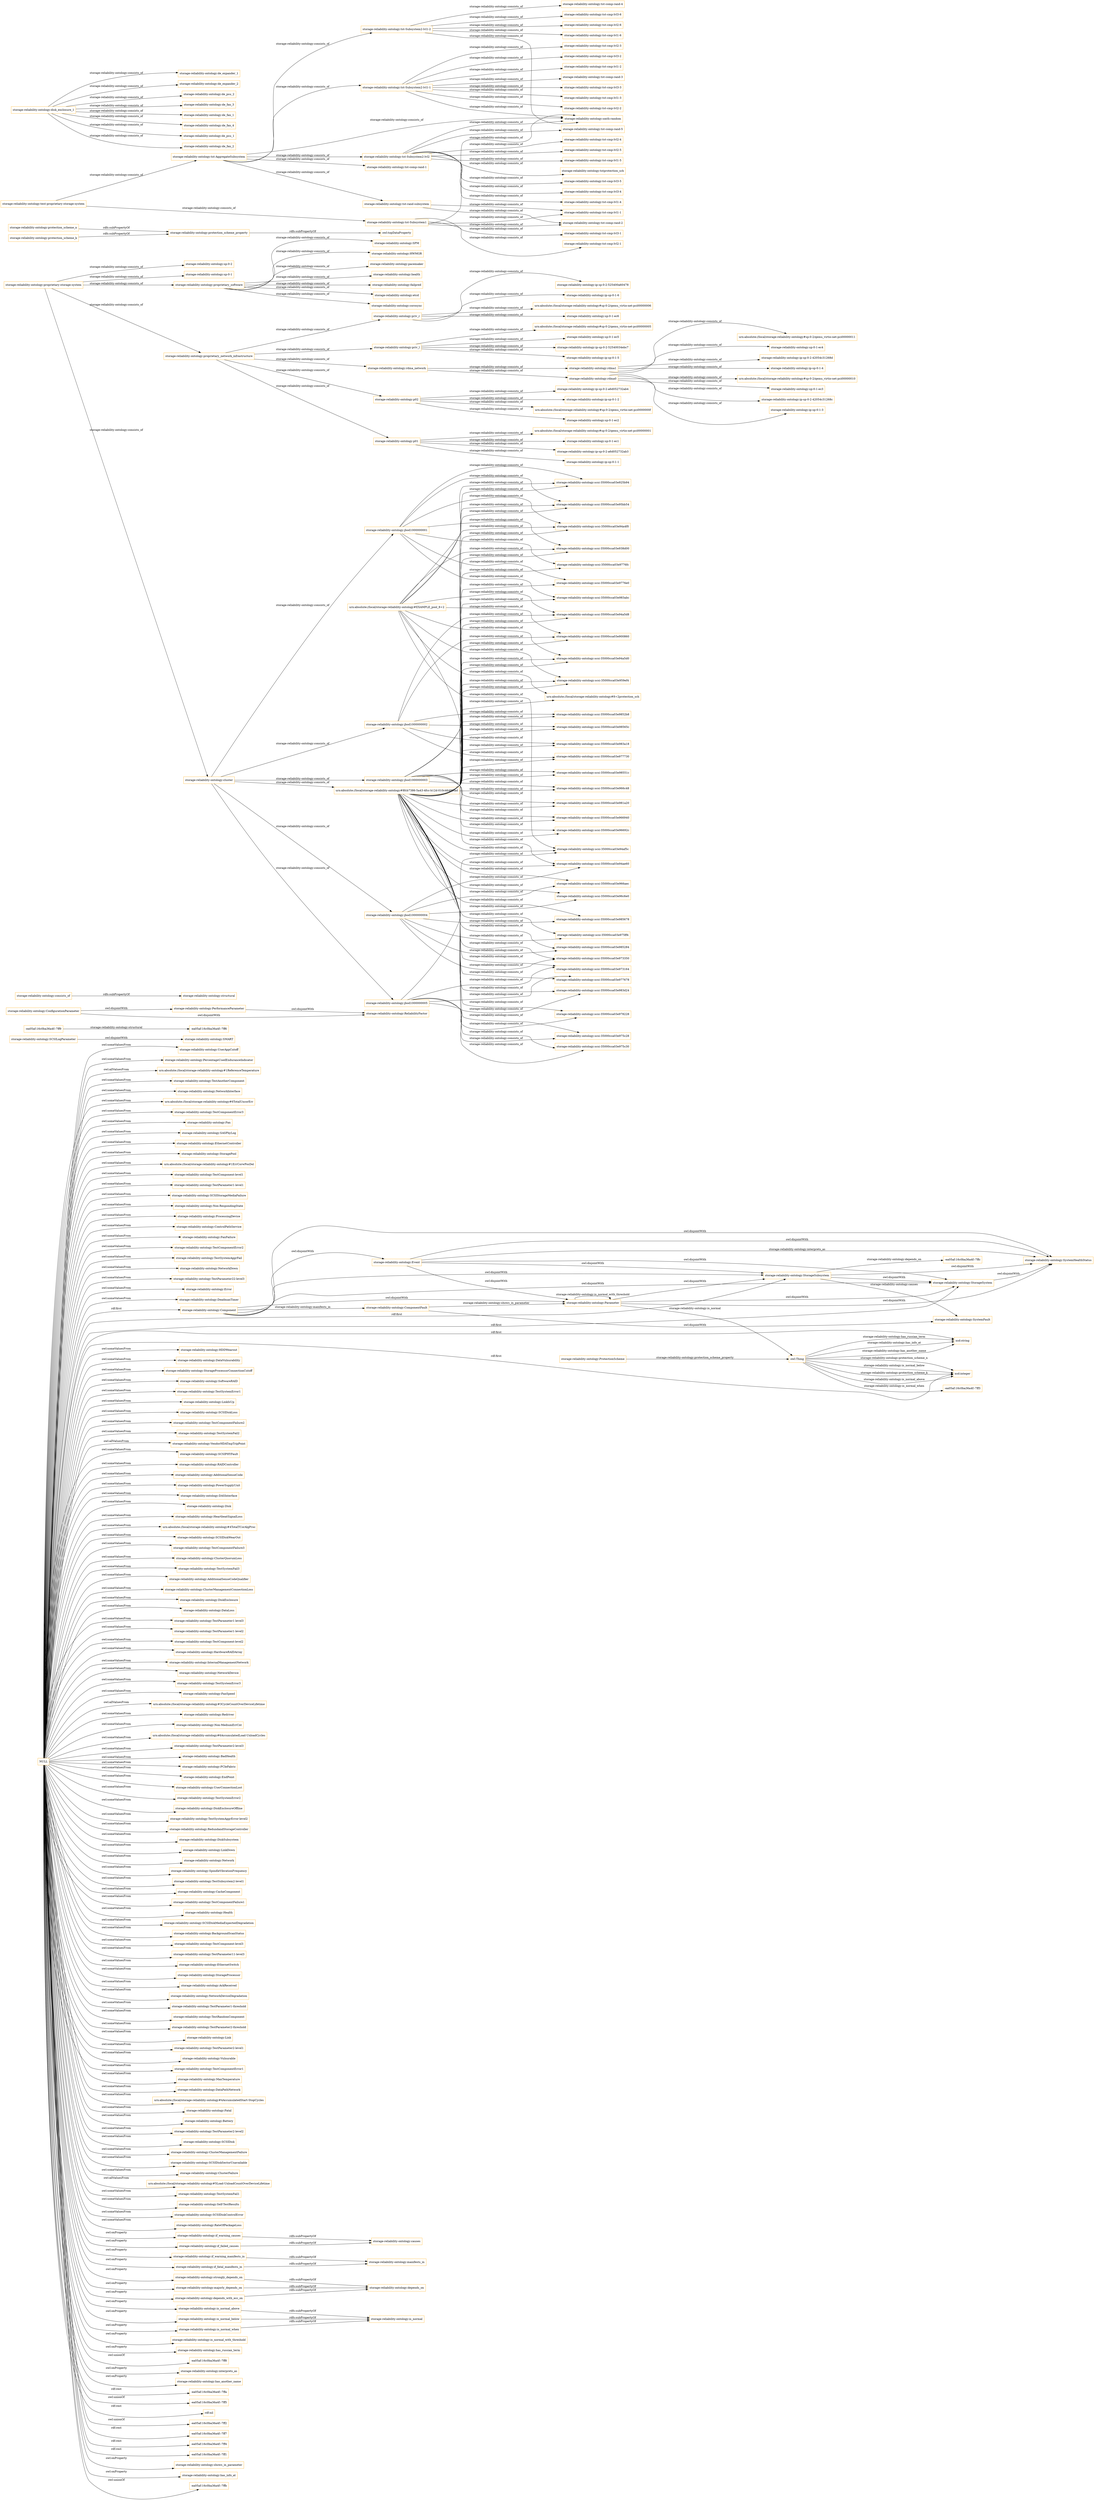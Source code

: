 digraph ar2dtool_diagram { 
rankdir=LR;
size="1501"
node [shape = rectangle, color="orange"]; "storage-reliability-ontology:UserAppCutoff" "storage-reliability-ontology:ComponentFault" "storage-reliability-ontology:PercentageUsedEnduranceIndicator" "urn:absolute://local/storage-reliability-ontology#1ReferenceTemperature" "storage-reliability-ontology:TestAnotherComponent" "storage-reliability-ontology:NetworkInterface" "storage-reliability-ontology:ProtectionScheme" "urn:absolute://local/storage-reliability-ontology#6TotalUncorErr" "storage-reliability-ontology:TestComponentError3" "storage-reliability-ontology:Fan" "storage-reliability-ontology:SASPhyLog" "storage-reliability-ontology:EthernetController" "storage-reliability-ontology:StoragePool" "urn:absolute://local/storage-reliability-ontology#1ErrCorwPosDel" "storage-reliability-ontology:TestComponent-level1" "storage-reliability-ontology:TestParameter1-level1" "storage-reliability-ontology:SCSIStorageMediaFailure" "storage-reliability-ontology:Non-RespondingState" "storage-reliability-ontology:ProcessingDevice" "storage-reliability-ontology:ControlPathService" "storage-reliability-ontology:FanFailure" "storage-reliability-ontology:TestComponentError2" "storage-reliability-ontology:TestSystemAggrFail" "storage-reliability-ontology:NetworkDown" "storage-reliability-ontology:SMART" "storage-reliability-ontology:TestParameter22-level3" "storage-reliability-ontology:Error" "storage-reliability-ontology:DeadmanTimer" "storage-reliability-ontology:StorageSystem" "storage-reliability-ontology:HDDWearout" "storage-reliability-ontology:DataVulnurability" "storage-reliability-ontology:StorageProcessorConnectionCutoff" "storage-reliability-ontology:SoftwareRAID" "storage-reliability-ontology:TestSystemError1" "storage-reliability-ontology:LinkIsUp" "storage-reliability-ontology:StorageSubsystem" "-ea05af:16c0ba36a4f:-7ffc" "storage-reliability-ontology:SCSIDiskLoss" "storage-reliability-ontology:TestComponentFailure2" "storage-reliability-ontology:TestSystemFail2" "storage-reliability-ontology:VendorHDATmpTripPoint" "storage-reliability-ontology:SCSIPHYFault" "storage-reliability-ontology:RAIDController" "storage-reliability-ontology:AdditionalSenseCode" "-ea05af:16c0ba36a4f:-7ff9" "storage-reliability-ontology:PowerSupplyUnit" "storage-reliability-ontology:DASInterface" "storage-reliability-ontology:Disk" "storage-reliability-ontology:HeartbeatSignalLoss" "urn:absolute://local/storage-reliability-ontology#4TotalTCorAlgProc" "storage-reliability-ontology:SCSIDiskWearOut" "storage-reliability-ontology:TestComponentFailure3" "storage-reliability-ontology:ClusterQuorumLoss" "storage-reliability-ontology:TestSystemFail3" "storage-reliability-ontology:AdditionalSenseCodeQualifier" "storage-reliability-ontology:ClusterManagementConnectionLoss" "storage-reliability-ontology:DiskEnclosure" "storage-reliability-ontology:DataLoss" "storage-reliability-ontology:TestParameter1-level3" "storage-reliability-ontology:TestParameter1-level2" "storage-reliability-ontology:TestComponent-level2" "storage-reliability-ontology:Component" "storage-reliability-ontology:HardwareRAIDArray" "storage-reliability-ontology:InternalManagementNetwork" "storage-reliability-ontology:NetworkDevice" "storage-reliability-ontology:TestSystemError3" "storage-reliability-ontology:FanSpeed" "urn:absolute://local/storage-reliability-ontology#3CycleCountOverDeviceLifetime" "storage-reliability-ontology:SCSILogParameter" "storage-reliability-ontology:Redriver" "storage-reliability-ontology:PerformanceParameter" "storage-reliability-ontology:Non-MediumErrCnt" "storage-reliability-ontology:Event" "urn:absolute://local/storage-reliability-ontology#6AccumulatedLoad-UnloadCycles" "storage-reliability-ontology:TestParameter2-level3" "storage-reliability-ontology:BadHealth" "storage-reliability-ontology:PCIeFabric" "storage-reliability-ontology:EndPoint" "storage-reliability-ontology:UserConnectionLost" "storage-reliability-ontology:TestSystemError2" "storage-reliability-ontology:DiskEnclosureOffline" "storage-reliability-ontology:TestSystemAggrError-level2" "storage-reliability-ontology:RedundandStorageController" "storage-reliability-ontology:DiskSubsystem" "storage-reliability-ontology:LinkDown" "storage-reliability-ontology:Network" "storage-reliability-ontology:SpindleVibrationFrequency" "storage-reliability-ontology:TestSubsystem2-level1" "storage-reliability-ontology:CacheComponent" "storage-reliability-ontology:SystemFault" "storage-reliability-ontology:TestComponentFailure1" "storage-reliability-ontology:Health" "storage-reliability-ontology:SCSIDiskMediaExpectedDegradation" "storage-reliability-ontology:Parameter" "storage-reliability-ontology:BackgroundScanStatus" "storage-reliability-ontology:TestComponent-level3" "storage-reliability-ontology:TestParameter11-level3" "storage-reliability-ontology:EthernetSwitch" "storage-reliability-ontology:StorageProcessor" "storage-reliability-ontology:ConfigurationParameter" "storage-reliability-ontology:AckReceived" "storage-reliability-ontology:NetworkDeviceDegradation" "storage-reliability-ontology:TestParameter1-threshold" "storage-reliability-ontology:SystemHealthStatus" "storage-reliability-ontology:TestRandomComponent" "storage-reliability-ontology:TestParameter2-threshold" "storage-reliability-ontology:Link" "storage-reliability-ontology:TestParameter2-level1" "storage-reliability-ontology:Vulnurable" "storage-reliability-ontology:TestComponentError1" "storage-reliability-ontology:MaxTemperature" "storage-reliability-ontology:DataPathNetwork" "urn:absolute://local/storage-reliability-ontology#4AccumulatedStart-StopCycles" "storage-reliability-ontology:Fatal" "storage-reliability-ontology:Battery" "storage-reliability-ontology:TestParameter2-level2" "storage-reliability-ontology:SCSIDisk" "storage-reliability-ontology:ClusterManagementFailure" "storage-reliability-ontology:ReliabilityFactor" "storage-reliability-ontology:SCSIDiskSectorUnavailable" "storage-reliability-ontology:ClusterFailure" "urn:absolute://local/storage-reliability-ontology#5Load-UnloadCountOverDeviceLifetime" "storage-reliability-ontology:TestSystemFail1" "storage-reliability-ontology:Self-TestResults" "storage-reliability-ontology:SCSIDiskControlError" "-ea05af:16c0ba36a4f:-7ff6" "storage-reliability-ontology:RateOfPackageLoss" ; /*classes style*/
	"storage-reliability-ontology:if_warning_causes" -> "storage-reliability-ontology:causes" [ label = "rdfs:subPropertyOf" ];
	"storage-reliability-ontology:consists_of" -> "storage-reliability-ontology:structural" [ label = "rdfs:subPropertyOf" ];
	"storage-reliability-ontology:jbod1000000003" -> "storage-reliability-ontology:scsi-35000cca03e98551c" [ label = "storage-reliability-ontology:consists_of" ];
	"storage-reliability-ontology:jbod1000000003" -> "storage-reliability-ontology:scsi-35000cca03e981a20" [ label = "storage-reliability-ontology:consists_of" ];
	"storage-reliability-ontology:jbod1000000003" -> "storage-reliability-ontology:scsi-35000cca03e966c48" [ label = "storage-reliability-ontology:consists_of" ];
	"storage-reliability-ontology:jbod1000000003" -> "storage-reliability-ontology:scsi-35000cca03e966940" [ label = "storage-reliability-ontology:consists_of" ];
	"storage-reliability-ontology:jbod1000000003" -> "storage-reliability-ontology:scsi-35000cca03e96692c" [ label = "storage-reliability-ontology:consists_of" ];
	"storage-reliability-ontology:jbod1000000003" -> "storage-reliability-ontology:scsi-35000cca03e959ef4" [ label = "storage-reliability-ontology:consists_of" ];
	"storage-reliability-ontology:jbod1000000003" -> "storage-reliability-ontology:scsi-35000cca03e94a5d0" [ label = "storage-reliability-ontology:consists_of" ];
	"storage-reliability-ontology:if_warning_manifests_in" -> "storage-reliability-ontology:manifests_in" [ label = "rdfs:subPropertyOf" ];
	"storage-reliability-ontology:rdma_network" -> "storage-reliability-ontology:rdma1" [ label = "storage-reliability-ontology:consists_of" ];
	"storage-reliability-ontology:rdma_network" -> "storage-reliability-ontology:rdma0" [ label = "storage-reliability-ontology:consists_of" ];
	"storage-reliability-ontology:Event" -> "storage-reliability-ontology:SystemHealthStatus" [ label = "owl:disjointWith" ];
	"storage-reliability-ontology:Event" -> "storage-reliability-ontology:StorageSystem" [ label = "owl:disjointWith" ];
	"storage-reliability-ontology:Event" -> "storage-reliability-ontology:StorageSubsystem" [ label = "owl:disjointWith" ];
	"storage-reliability-ontology:Event" -> "storage-reliability-ontology:Parameter" [ label = "owl:disjointWith" ];
	"storage-reliability-ontology:protection_scheme_n" -> "storage-reliability-ontology:protection_scheme_property" [ label = "rdfs:subPropertyOf" ];
	"storage-reliability-ontology:strongly_depends_on" -> "storage-reliability-ontology:depends_on" [ label = "rdfs:subPropertyOf" ];
	"storage-reliability-ontology:is_normal_above" -> "storage-reliability-ontology:is_normal" [ label = "rdfs:subPropertyOf" ];
	"storage-reliability-ontology:Component" -> "storage-reliability-ontology:SystemHealthStatus" [ label = "owl:disjointWith" ];
	"storage-reliability-ontology:Component" -> "storage-reliability-ontology:StorageSystem" [ label = "owl:disjointWith" ];
	"storage-reliability-ontology:Component" -> "storage-reliability-ontology:StorageSubsystem" [ label = "owl:disjointWith" ];
	"storage-reliability-ontology:Component" -> "storage-reliability-ontology:Parameter" [ label = "owl:disjointWith" ];
	"storage-reliability-ontology:Component" -> "storage-reliability-ontology:Event" [ label = "owl:disjointWith" ];
	"storage-reliability-ontology:tst-Subsystem2-lvl1-1" -> "storage-reliability-ontology:tst-cmp-lvl2-3" [ label = "storage-reliability-ontology:consists_of" ];
	"storage-reliability-ontology:tst-Subsystem2-lvl1-1" -> "storage-reliability-ontology:tst-cmp-lvl3-2" [ label = "storage-reliability-ontology:consists_of" ];
	"storage-reliability-ontology:tst-Subsystem2-lvl1-1" -> "storage-reliability-ontology:tst-cmp-lvl1-2" [ label = "storage-reliability-ontology:consists_of" ];
	"storage-reliability-ontology:tst-Subsystem2-lvl1-1" -> "storage-reliability-ontology:tst-comp-rand-3" [ label = "storage-reliability-ontology:consists_of" ];
	"storage-reliability-ontology:tst-Subsystem2-lvl1-1" -> "storage-reliability-ontology:tst-cmp-lvl3-3" [ label = "storage-reliability-ontology:consists_of" ];
	"storage-reliability-ontology:tst-Subsystem2-lvl1-1" -> "storage-reliability-ontology:tst-cmp-lvl1-3" [ label = "storage-reliability-ontology:consists_of" ];
	"storage-reliability-ontology:tst-Subsystem2-lvl1-1" -> "storage-reliability-ontology:smth-random" [ label = "storage-reliability-ontology:consists_of" ];
	"storage-reliability-ontology:tst-Subsystem2-lvl1-1" -> "storage-reliability-ontology:tst-cmp-lvl2-2" [ label = "storage-reliability-ontology:consists_of" ];
	"storage-reliability-ontology:jbod1000000002" -> "storage-reliability-ontology:scsi-35000cca03e98565c" [ label = "storage-reliability-ontology:consists_of" ];
	"storage-reliability-ontology:jbod1000000002" -> "storage-reliability-ontology:scsi-35000cca03e9852b8" [ label = "storage-reliability-ontology:consists_of" ];
	"storage-reliability-ontology:jbod1000000002" -> "storage-reliability-ontology:scsi-35000cca03e983a18" [ label = "storage-reliability-ontology:consists_of" ];
	"storage-reliability-ontology:jbod1000000002" -> "storage-reliability-ontology:scsi-35000cca03e977730" [ label = "storage-reliability-ontology:consists_of" ];
	"storage-reliability-ontology:jbod1000000002" -> "storage-reliability-ontology:scsi-35000cca03e94a5d8" [ label = "storage-reliability-ontology:consists_of" ];
	"storage-reliability-ontology:jbod1000000002" -> "storage-reliability-ontology:scsi-35000cca03e900860" [ label = "storage-reliability-ontology:consists_of" ];
	"storage-reliability-ontology:StorageSystem" -> "storage-reliability-ontology:SystemHealthStatus" [ label = "owl:disjointWith" ];
	"storage-reliability-ontology:if_fatal_manifests_in" -> "storage-reliability-ontology:manifests_in" [ label = "rdfs:subPropertyOf" ];
	"storage-reliability-ontology:majorly_depends_on" -> "storage-reliability-ontology:depends_on" [ label = "rdfs:subPropertyOf" ];
	"storage-reliability-ontology:Parameter" -> "storage-reliability-ontology:SystemHealthStatus" [ label = "owl:disjointWith" ];
	"storage-reliability-ontology:Parameter" -> "storage-reliability-ontology:StorageSystem" [ label = "owl:disjointWith" ];
	"storage-reliability-ontology:Parameter" -> "storage-reliability-ontology:StorageSubsystem" [ label = "owl:disjointWith" ];
	"storage-reliability-ontology:StorageSubsystem" -> "storage-reliability-ontology:SystemHealthStatus" [ label = "owl:disjointWith" ];
	"storage-reliability-ontology:StorageSubsystem" -> "storage-reliability-ontology:StorageSystem" [ label = "owl:disjointWith" ];
	"storage-reliability-ontology:p02" -> "urn:absolute://local/storage-reliability-ontology#sp-0-2/qemu_virtio-net-pci0000000f" [ label = "storage-reliability-ontology:consists_of" ];
	"storage-reliability-ontology:p02" -> "storage-reliability-ontology:sp-0-1-ec2" [ label = "storage-reliability-ontology:consists_of" ];
	"storage-reliability-ontology:p02" -> "storage-reliability-ontology:ip-sp-0-2-a6d052732ab4" [ label = "storage-reliability-ontology:consists_of" ];
	"storage-reliability-ontology:p02" -> "storage-reliability-ontology:ip-sp-0-1-2" [ label = "storage-reliability-ontology:consists_of" ];
	"storage-reliability-ontology:jbod1000000001" -> "storage-reliability-ontology:scsi-35000cca03e983abc" [ label = "storage-reliability-ontology:consists_of" ];
	"storage-reliability-ontology:jbod1000000001" -> "storage-reliability-ontology:scsi-35000cca03e9776fc" [ label = "storage-reliability-ontology:consists_of" ];
	"storage-reliability-ontology:jbod1000000001" -> "storage-reliability-ontology:scsi-35000cca03e9776e0" [ label = "storage-reliability-ontology:consists_of" ];
	"storage-reliability-ontology:jbod1000000001" -> "storage-reliability-ontology:scsi-35000cca03e95bb54" [ label = "storage-reliability-ontology:consists_of" ];
	"storage-reliability-ontology:jbod1000000001" -> "storage-reliability-ontology:scsi-35000cca03e94a4f0" [ label = "storage-reliability-ontology:consists_of" ];
	"storage-reliability-ontology:jbod1000000001" -> "storage-reliability-ontology:scsi-35000cca03e938d00" [ label = "storage-reliability-ontology:consists_of" ];
	"storage-reliability-ontology:jbod1000000001" -> "storage-reliability-ontology:scsi-35000cca03e925b94" [ label = "storage-reliability-ontology:consists_of" ];
	"storage-reliability-ontology:depends_with_ecc_on" -> "storage-reliability-ontology:depends_on" [ label = "rdfs:subPropertyOf" ];
	"storage-reliability-ontology:tst-rand-subsystem" -> "storage-reliability-ontology:tst-comp-rand-2" [ label = "storage-reliability-ontology:consists_of" ];
	"storage-reliability-ontology:tst-rand-subsystem" -> "storage-reliability-ontology:tst-cmp-lvl1-1" [ label = "storage-reliability-ontology:consists_of" ];
	"storage-reliability-ontology:rdma1" -> "urn:absolute://local/storage-reliability-ontology#sp-0-2/qemu_virtio-net-pci00000011" [ label = "storage-reliability-ontology:consists_of" ];
	"storage-reliability-ontology:rdma1" -> "storage-reliability-ontology:sp-0-1-ec4" [ label = "storage-reliability-ontology:consists_of" ];
	"storage-reliability-ontology:rdma1" -> "storage-reliability-ontology:ip-sp-0-2-42054c31268d" [ label = "storage-reliability-ontology:consists_of" ];
	"storage-reliability-ontology:rdma1" -> "storage-reliability-ontology:ip-sp-0-1-4" [ label = "storage-reliability-ontology:consists_of" ];
	"storage-reliability-ontology:tst-AggregateSubsystem" -> "storage-reliability-ontology:tst-rand-subsystem" [ label = "storage-reliability-ontology:consists_of" ];
	"storage-reliability-ontology:tst-AggregateSubsystem" -> "storage-reliability-ontology:tst-comp-rand-1" [ label = "storage-reliability-ontology:consists_of" ];
	"storage-reliability-ontology:tst-AggregateSubsystem" -> "storage-reliability-ontology:tst-Subsystem2-lvl2" [ label = "storage-reliability-ontology:consists_of" ];
	"storage-reliability-ontology:tst-AggregateSubsystem" -> "storage-reliability-ontology:tst-Subsystem2-lvl1-2" [ label = "storage-reliability-ontology:consists_of" ];
	"storage-reliability-ontology:tst-AggregateSubsystem" -> "storage-reliability-ontology:tst-Subsystem2-lvl1-1" [ label = "storage-reliability-ontology:consists_of" ];
	"storage-reliability-ontology:tst-AggregateSubsystem" -> "storage-reliability-ontology:smth-random" [ label = "storage-reliability-ontology:consists_of" ];
	"storage-reliability-ontology:tst-Subsystem1" -> "storage-reliability-ontology:tst-comp-rand-2" [ label = "storage-reliability-ontology:consists_of" ];
	"storage-reliability-ontology:tst-Subsystem1" -> "storage-reliability-ontology:tst-cmp-lvl3-1" [ label = "storage-reliability-ontology:consists_of" ];
	"storage-reliability-ontology:tst-Subsystem1" -> "storage-reliability-ontology:tst-cmp-lvl2-1" [ label = "storage-reliability-ontology:consists_of" ];
	"storage-reliability-ontology:tst-Subsystem1" -> "storage-reliability-ontology:tst-cmp-lvl1-1" [ label = "storage-reliability-ontology:consists_of" ];
	"storage-reliability-ontology:tst-Subsystem1" -> "storage-reliability-ontology:smth-random" [ label = "storage-reliability-ontology:consists_of" ];
	"storage-reliability-ontology:p01" -> "urn:absolute://local/storage-reliability-ontology#sp-0-2/qemu_virtio-net-pci00000001" [ label = "storage-reliability-ontology:consists_of" ];
	"storage-reliability-ontology:p01" -> "storage-reliability-ontology:sp-0-1-ec1" [ label = "storage-reliability-ontology:consists_of" ];
	"storage-reliability-ontology:p01" -> "storage-reliability-ontology:ip-sp-0-2-a6d052732ab3" [ label = "storage-reliability-ontology:consists_of" ];
	"storage-reliability-ontology:p01" -> "storage-reliability-ontology:ip-sp-0-1-1" [ label = "storage-reliability-ontology:consists_of" ];
	"storage-reliability-ontology:SCSILogParameter" -> "storage-reliability-ontology:SMART" [ label = "owl:disjointWith" ];
	"storage-reliability-ontology:PerformanceParameter" -> "storage-reliability-ontology:ReliabilityFactor" [ label = "owl:disjointWith" ];
	"NULL" -> "storage-reliability-ontology:Network" [ label = "owl:someValuesFrom" ];
	"NULL" -> "storage-reliability-ontology:BadHealth" [ label = "owl:someValuesFrom" ];
	"NULL" -> "storage-reliability-ontology:is_normal_with_threshold" [ label = "owl:onProperty" ];
	"NULL" -> "storage-reliability-ontology:TestComponentError2" [ label = "owl:someValuesFrom" ];
	"NULL" -> "storage-reliability-ontology:Component" [ label = "rdf:first" ];
	"NULL" -> "storage-reliability-ontology:StorageSystem" [ label = "rdf:first" ];
	"NULL" -> "storage-reliability-ontology:TestParameter1-level2" [ label = "owl:someValuesFrom" ];
	"NULL" -> "storage-reliability-ontology:SCSIDisk" [ label = "owl:someValuesFrom" ];
	"NULL" -> "storage-reliability-ontology:UserConnectionLost" [ label = "owl:someValuesFrom" ];
	"NULL" -> "storage-reliability-ontology:Battery" [ label = "owl:someValuesFrom" ];
	"NULL" -> "urn:absolute://local/storage-reliability-ontology#6AccumulatedLoad-UnloadCycles" [ label = "owl:someValuesFrom" ];
	"NULL" -> "storage-reliability-ontology:strongly_depends_on" [ label = "owl:onProperty" ];
	"NULL" -> "urn:absolute://local/storage-reliability-ontology#6TotalUncorErr" [ label = "owl:someValuesFrom" ];
	"NULL" -> "storage-reliability-ontology:NetworkInterface" [ label = "owl:someValuesFrom" ];
	"NULL" -> "storage-reliability-ontology:RAIDController" [ label = "owl:someValuesFrom" ];
	"NULL" -> "storage-reliability-ontology:SpindleVibrationFrequency" [ label = "owl:someValuesFrom" ];
	"NULL" -> "storage-reliability-ontology:TestSystemFail1" [ label = "owl:someValuesFrom" ];
	"NULL" -> "storage-reliability-ontology:DataPathNetwork" [ label = "owl:someValuesFrom" ];
	"NULL" -> "storage-reliability-ontology:is_normal_above" [ label = "owl:onProperty" ];
	"NULL" -> "storage-reliability-ontology:if_warning_manifests_in" [ label = "owl:onProperty" ];
	"NULL" -> "storage-reliability-ontology:Non-RespondingState" [ label = "owl:someValuesFrom" ];
	"NULL" -> "storage-reliability-ontology:StoragePool" [ label = "owl:someValuesFrom" ];
	"NULL" -> "storage-reliability-ontology:has_russian_term" [ label = "owl:onProperty" ];
	"NULL" -> "storage-reliability-ontology:TestComponentFailure3" [ label = "owl:someValuesFrom" ];
	"NULL" -> "urn:absolute://local/storage-reliability-ontology#3CycleCountOverDeviceLifetime" [ label = "owl:allValuesFrom" ];
	"NULL" -> "storage-reliability-ontology:DataLoss" [ label = "owl:someValuesFrom" ];
	"NULL" -> "-ea05af:16c0ba36a4f:-7ff8" [ label = "owl:unionOf" ];
	"NULL" -> "storage-reliability-ontology:TestSystemAggrError-level2" [ label = "owl:someValuesFrom" ];
	"NULL" -> "storage-reliability-ontology:TestComponent-level3" [ label = "owl:someValuesFrom" ];
	"NULL" -> "storage-reliability-ontology:SCSIDiskMediaExpectedDegradation" [ label = "owl:someValuesFrom" ];
	"NULL" -> "storage-reliability-ontology:PowerSupplyUnit" [ label = "owl:someValuesFrom" ];
	"NULL" -> "storage-reliability-ontology:TestParameter2-level3" [ label = "owl:someValuesFrom" ];
	"NULL" -> "storage-reliability-ontology:Fatal" [ label = "owl:someValuesFrom" ];
	"NULL" -> "urn:absolute://local/storage-reliability-ontology#4AccumulatedStart-StopCycles" [ label = "owl:someValuesFrom" ];
	"NULL" -> "storage-reliability-ontology:if_warning_causes" [ label = "owl:onProperty" ];
	"NULL" -> "storage-reliability-ontology:ClusterManagementConnectionLoss" [ label = "owl:someValuesFrom" ];
	"NULL" -> "storage-reliability-ontology:TestSystemError2" [ label = "owl:someValuesFrom" ];
	"NULL" -> "storage-reliability-ontology:TestSystemAggrFail" [ label = "owl:someValuesFrom" ];
	"NULL" -> "storage-reliability-ontology:SCSIDiskLoss" [ label = "owl:someValuesFrom" ];
	"NULL" -> "storage-reliability-ontology:SCSIDiskWearOut" [ label = "owl:someValuesFrom" ];
	"NULL" -> "storage-reliability-ontology:HeartbeatSignalLoss" [ label = "owl:someValuesFrom" ];
	"NULL" -> "storage-reliability-ontology:ControlPathService" [ label = "owl:someValuesFrom" ];
	"NULL" -> "storage-reliability-ontology:AckReceived" [ label = "owl:someValuesFrom" ];
	"NULL" -> "storage-reliability-ontology:LinkDown" [ label = "owl:someValuesFrom" ];
	"NULL" -> "storage-reliability-ontology:CacheComponent" [ label = "owl:someValuesFrom" ];
	"NULL" -> "storage-reliability-ontology:TestParameter1-level3" [ label = "owl:someValuesFrom" ];
	"NULL" -> "storage-reliability-ontology:TestParameter2-level2" [ label = "owl:someValuesFrom" ];
	"NULL" -> "xsd:string" [ label = "rdf:first" ];
	"NULL" -> "storage-reliability-ontology:TestSystemFail3" [ label = "owl:someValuesFrom" ];
	"NULL" -> "storage-reliability-ontology:is_normal_below" [ label = "owl:onProperty" ];
	"NULL" -> "storage-reliability-ontology:interprets_as" [ label = "owl:onProperty" ];
	"NULL" -> "storage-reliability-ontology:TestComponentError3" [ label = "owl:someValuesFrom" ];
	"NULL" -> "storage-reliability-ontology:HardwareRAIDArray" [ label = "owl:someValuesFrom" ];
	"NULL" -> "storage-reliability-ontology:NetworkDown" [ label = "owl:someValuesFrom" ];
	"NULL" -> "storage-reliability-ontology:NetworkDevice" [ label = "owl:someValuesFrom" ];
	"NULL" -> "storage-reliability-ontology:TestParameter1-level1" [ label = "owl:someValuesFrom" ];
	"NULL" -> "storage-reliability-ontology:has_another_name" [ label = "owl:onProperty" ];
	"NULL" -> "storage-reliability-ontology:ClusterQuorumLoss" [ label = "owl:someValuesFrom" ];
	"NULL" -> "storage-reliability-ontology:Fan" [ label = "owl:someValuesFrom" ];
	"NULL" -> "storage-reliability-ontology:DiskEnclosureOffline" [ label = "owl:someValuesFrom" ];
	"NULL" -> "storage-reliability-ontology:Vulnurable" [ label = "owl:someValuesFrom" ];
	"NULL" -> "storage-reliability-ontology:TestRandomComponent" [ label = "owl:someValuesFrom" ];
	"NULL" -> "storage-reliability-ontology:InternalManagementNetwork" [ label = "owl:someValuesFrom" ];
	"NULL" -> "-ea05af:16c0ba36a4f:-7ffa" [ label = "rdf:rest" ];
	"NULL" -> "storage-reliability-ontology:UserAppCutoff" [ label = "owl:someValuesFrom" ];
	"NULL" -> "storage-reliability-ontology:AdditionalSenseCode" [ label = "owl:someValuesFrom" ];
	"NULL" -> "-ea05af:16c0ba36a4f:-7ff5" [ label = "owl:unionOf" ];
	"NULL" -> "urn:absolute://local/storage-reliability-ontology#1ReferenceTemperature" [ label = "owl:allValuesFrom" ];
	"NULL" -> "storage-reliability-ontology:PCIeFabric" [ label = "owl:someValuesFrom" ];
	"NULL" -> "storage-reliability-ontology:TestComponentFailure2" [ label = "owl:someValuesFrom" ];
	"NULL" -> "storage-reliability-ontology:DiskEnclosure" [ label = "owl:someValuesFrom" ];
	"NULL" -> "storage-reliability-ontology:DeadmanTimer" [ label = "owl:someValuesFrom" ];
	"NULL" -> "storage-reliability-ontology:TestParameter22-level3" [ label = "owl:someValuesFrom" ];
	"NULL" -> "storage-reliability-ontology:TestComponent-level2" [ label = "owl:someValuesFrom" ];
	"NULL" -> "storage-reliability-ontology:Error" [ label = "owl:someValuesFrom" ];
	"NULL" -> "storage-reliability-ontology:Disk" [ label = "owl:someValuesFrom" ];
	"NULL" -> "storage-reliability-ontology:TestAnotherComponent" [ label = "owl:someValuesFrom" ];
	"NULL" -> "storage-reliability-ontology:TestComponentError1" [ label = "owl:someValuesFrom" ];
	"NULL" -> "storage-reliability-ontology:StorageProcessor" [ label = "owl:someValuesFrom" ];
	"NULL" -> "storage-reliability-ontology:BackgroundScanStatus" [ label = "owl:someValuesFrom" ];
	"NULL" -> "rdf:nil" [ label = "rdf:rest" ];
	"NULL" -> "-ea05af:16c0ba36a4f:-7ff2" [ label = "owl:unionOf" ];
	"NULL" -> "storage-reliability-ontology:TestSystemError3" [ label = "owl:someValuesFrom" ];
	"NULL" -> "storage-reliability-ontology:Health" [ label = "owl:someValuesFrom" ];
	"NULL" -> "storage-reliability-ontology:StorageSubsystem" [ label = "rdf:first" ];
	"NULL" -> "storage-reliability-ontology:depends_with_ecc_on" [ label = "owl:onProperty" ];
	"NULL" -> "storage-reliability-ontology:TestComponentFailure1" [ label = "owl:someValuesFrom" ];
	"NULL" -> "storage-reliability-ontology:HDDWearout" [ label = "owl:someValuesFrom" ];
	"NULL" -> "storage-reliability-ontology:if_fatal_manifests_in" [ label = "owl:onProperty" ];
	"NULL" -> "storage-reliability-ontology:TestSubsystem2-level1" [ label = "owl:someValuesFrom" ];
	"NULL" -> "storage-reliability-ontology:MaxTemperature" [ label = "owl:someValuesFrom" ];
	"NULL" -> "storage-reliability-ontology:PercentageUsedEnduranceIndicator" [ label = "owl:someValuesFrom" ];
	"NULL" -> "storage-reliability-ontology:TestParameter2-level1" [ label = "owl:someValuesFrom" ];
	"NULL" -> "storage-reliability-ontology:RateOfPackageLoss" [ label = "owl:someValuesFrom" ];
	"NULL" -> "storage-reliability-ontology:TestParameter1-threshold" [ label = "owl:someValuesFrom" ];
	"NULL" -> "storage-reliability-ontology:TestParameter11-level3" [ label = "owl:someValuesFrom" ];
	"NULL" -> "storage-reliability-ontology:TestParameter2-threshold" [ label = "owl:someValuesFrom" ];
	"NULL" -> "storage-reliability-ontology:Non-MediumErrCnt" [ label = "owl:someValuesFrom" ];
	"NULL" -> "storage-reliability-ontology:ClusterManagementFailure" [ label = "owl:someValuesFrom" ];
	"NULL" -> "storage-reliability-ontology:EthernetController" [ label = "owl:someValuesFrom" ];
	"NULL" -> "urn:absolute://local/storage-reliability-ontology#1ErrCorwPosDel" [ label = "owl:someValuesFrom" ];
	"NULL" -> "storage-reliability-ontology:SCSIDiskSectorUnavailable" [ label = "owl:someValuesFrom" ];
	"NULL" -> "storage-reliability-ontology:TestComponent-level1" [ label = "owl:someValuesFrom" ];
	"NULL" -> "storage-reliability-ontology:majorly_depends_on" [ label = "owl:onProperty" ];
	"NULL" -> "storage-reliability-ontology:SCSIDiskControlError" [ label = "owl:someValuesFrom" ];
	"NULL" -> "storage-reliability-ontology:FanFailure" [ label = "owl:someValuesFrom" ];
	"NULL" -> "storage-reliability-ontology:RedundandStorageController" [ label = "owl:someValuesFrom" ];
	"NULL" -> "-ea05af:16c0ba36a4f:-7ff7" [ label = "rdf:rest" ];
	"NULL" -> "storage-reliability-ontology:if_failed_causes" [ label = "owl:onProperty" ];
	"NULL" -> "storage-reliability-ontology:TestSystemError1" [ label = "owl:someValuesFrom" ];
	"NULL" -> "storage-reliability-ontology:VendorHDATmpTripPoint" [ label = "owl:allValuesFrom" ];
	"NULL" -> "storage-reliability-ontology:DiskSubsystem" [ label = "owl:someValuesFrom" ];
	"NULL" -> "storage-reliability-ontology:Self-TestResults" [ label = "owl:someValuesFrom" ];
	"NULL" -> "-ea05af:16c0ba36a4f:-7ff4" [ label = "rdf:rest" ];
	"NULL" -> "storage-reliability-ontology:DASInterface" [ label = "owl:someValuesFrom" ];
	"NULL" -> "storage-reliability-ontology:SCSIStorageMediaFailure" [ label = "owl:someValuesFrom" ];
	"NULL" -> "xsd:integer" [ label = "rdf:first" ];
	"NULL" -> "storage-reliability-ontology:Link" [ label = "owl:someValuesFrom" ];
	"NULL" -> "storage-reliability-ontology:SoftwareRAID" [ label = "owl:someValuesFrom" ];
	"NULL" -> "storage-reliability-ontology:SASPhyLog" [ label = "owl:someValuesFrom" ];
	"NULL" -> "storage-reliability-ontology:is_normal_when" [ label = "owl:onProperty" ];
	"NULL" -> "storage-reliability-ontology:TestSystemFail2" [ label = "owl:someValuesFrom" ];
	"NULL" -> "storage-reliability-ontology:EndPoint" [ label = "owl:someValuesFrom" ];
	"NULL" -> "-ea05af:16c0ba36a4f:-7ff1" [ label = "rdf:rest" ];
	"NULL" -> "storage-reliability-ontology:StorageProcessorConnectionCutoff" [ label = "owl:someValuesFrom" ];
	"NULL" -> "storage-reliability-ontology:SCSIPHYFault" [ label = "owl:someValuesFrom" ];
	"NULL" -> "storage-reliability-ontology:Redriver" [ label = "owl:someValuesFrom" ];
	"NULL" -> "storage-reliability-ontology:NetworkDeviceDegradation" [ label = "owl:someValuesFrom" ];
	"NULL" -> "storage-reliability-ontology:FanSpeed" [ label = "owl:someValuesFrom" ];
	"NULL" -> "storage-reliability-ontology:ProcessingDevice" [ label = "owl:someValuesFrom" ];
	"NULL" -> "storage-reliability-ontology:DataVulnurability" [ label = "owl:someValuesFrom" ];
	"NULL" -> "urn:absolute://local/storage-reliability-ontology#5Load-UnloadCountOverDeviceLifetime" [ label = "owl:allValuesFrom" ];
	"NULL" -> "storage-reliability-ontology:LinkIsUp" [ label = "owl:someValuesFrom" ];
	"NULL" -> "storage-reliability-ontology:shows_in_parameter" [ label = "owl:onProperty" ];
	"NULL" -> "urn:absolute://local/storage-reliability-ontology#4TotalTCorAlgProc" [ label = "owl:someValuesFrom" ];
	"NULL" -> "storage-reliability-ontology:has_info_at" [ label = "owl:onProperty" ];
	"NULL" -> "storage-reliability-ontology:ClusterFailure" [ label = "owl:someValuesFrom" ];
	"NULL" -> "-ea05af:16c0ba36a4f:-7ffb" [ label = "owl:unionOf" ];
	"NULL" -> "storage-reliability-ontology:EthernetSwitch" [ label = "owl:someValuesFrom" ];
	"NULL" -> "storage-reliability-ontology:AdditionalSenseCodeQualifier" [ label = "owl:someValuesFrom" ];
	"storage-reliability-ontology:ComponentFault" -> "storage-reliability-ontology:SystemFault" [ label = "owl:disjointWith" ];
	"storage-reliability-ontology:protection_scheme_k" -> "storage-reliability-ontology:protection_scheme_property" [ label = "rdfs:subPropertyOf" ];
	"storage-reliability-ontology:proprietary-storage-system" -> "storage-reliability-ontology:sp-0-2" [ label = "storage-reliability-ontology:consists_of" ];
	"storage-reliability-ontology:proprietary-storage-system" -> "storage-reliability-ontology:sp-0-1" [ label = "storage-reliability-ontology:consists_of" ];
	"storage-reliability-ontology:proprietary-storage-system" -> "storage-reliability-ontology:proprietary_software" [ label = "storage-reliability-ontology:consists_of" ];
	"storage-reliability-ontology:proprietary-storage-system" -> "storage-reliability-ontology:proprietary_network_infrastructure" [ label = "storage-reliability-ontology:consists_of" ];
	"storage-reliability-ontology:proprietary-storage-system" -> "storage-reliability-ontology:cluster" [ label = "storage-reliability-ontology:consists_of" ];
	"storage-reliability-ontology:jbod1000000005" -> "storage-reliability-ontology:scsi-35000cca03e983d24" [ label = "storage-reliability-ontology:consists_of" ];
	"storage-reliability-ontology:jbod1000000005" -> "storage-reliability-ontology:scsi-35000cca03e978228" [ label = "storage-reliability-ontology:consists_of" ];
	"storage-reliability-ontology:jbod1000000005" -> "storage-reliability-ontology:scsi-35000cca03e977678" [ label = "storage-reliability-ontology:consists_of" ];
	"storage-reliability-ontology:jbod1000000005" -> "storage-reliability-ontology:scsi-35000cca03e975c30" [ label = "storage-reliability-ontology:consists_of" ];
	"storage-reliability-ontology:jbod1000000005" -> "storage-reliability-ontology:scsi-35000cca03e975c28" [ label = "storage-reliability-ontology:consists_of" ];
	"storage-reliability-ontology:jbod1000000005" -> "storage-reliability-ontology:scsi-35000cca03e973164" [ label = "storage-reliability-ontology:consists_of" ];
	"storage-reliability-ontology:jbod1000000005" -> "storage-reliability-ontology:scsi-35000cca03e94af5c" [ label = "storage-reliability-ontology:consists_of" ];
	"storage-reliability-ontology:rdma0" -> "urn:absolute://local/storage-reliability-ontology#sp-0-2/qemu_virtio-net-pci00000010" [ label = "storage-reliability-ontology:consists_of" ];
	"storage-reliability-ontology:rdma0" -> "storage-reliability-ontology:sp-0-1-ec3" [ label = "storage-reliability-ontology:consists_of" ];
	"storage-reliability-ontology:rdma0" -> "storage-reliability-ontology:ip-sp-0-2-42054c31268c" [ label = "storage-reliability-ontology:consists_of" ];
	"storage-reliability-ontology:rdma0" -> "storage-reliability-ontology:ip-sp-0-1-3" [ label = "storage-reliability-ontology:consists_of" ];
	"storage-reliability-ontology:proprietary_software" -> "storage-reliability-ontology:pacemaker" [ label = "storage-reliability-ontology:consists_of" ];
	"storage-reliability-ontology:proprietary_software" -> "storage-reliability-ontology:health" [ label = "storage-reliability-ontology:consists_of" ];
	"storage-reliability-ontology:proprietary_software" -> "storage-reliability-ontology:failpred" [ label = "storage-reliability-ontology:consists_of" ];
	"storage-reliability-ontology:proprietary_software" -> "storage-reliability-ontology:etcd" [ label = "storage-reliability-ontology:consists_of" ];
	"storage-reliability-ontology:proprietary_software" -> "storage-reliability-ontology:corosync" [ label = "storage-reliability-ontology:consists_of" ];
	"storage-reliability-ontology:proprietary_software" -> "storage-reliability-ontology:SPM" [ label = "storage-reliability-ontology:consists_of" ];
	"storage-reliability-ontology:proprietary_software" -> "storage-reliability-ontology:HWMGR" [ label = "storage-reliability-ontology:consists_of" ];
	"storage-reliability-ontology:priv_r" -> "urn:absolute://local/storage-reliability-ontology#sp-0-2/qemu_virtio-net-pci00000006" [ label = "storage-reliability-ontology:consists_of" ];
	"storage-reliability-ontology:priv_r" -> "storage-reliability-ontology:sp-0-1-ec6" [ label = "storage-reliability-ontology:consists_of" ];
	"storage-reliability-ontology:priv_r" -> "storage-reliability-ontology:ip-sp-0-2-525400a60478" [ label = "storage-reliability-ontology:consists_of" ];
	"storage-reliability-ontology:priv_r" -> "storage-reliability-ontology:ip-sp-0-1-6" [ label = "storage-reliability-ontology:consists_of" ];
	"storage-reliability-ontology:priv_l" -> "urn:absolute://local/storage-reliability-ontology#sp-0-2/qemu_virtio-net-pci00000005" [ label = "storage-reliability-ontology:consists_of" ];
	"storage-reliability-ontology:priv_l" -> "storage-reliability-ontology:sp-0-1-ec5" [ label = "storage-reliability-ontology:consists_of" ];
	"storage-reliability-ontology:priv_l" -> "storage-reliability-ontology:ip-sp-0-2-52540034ebc7" [ label = "storage-reliability-ontology:consists_of" ];
	"storage-reliability-ontology:priv_l" -> "storage-reliability-ontology:ip-sp-0-1-5" [ label = "storage-reliability-ontology:consists_of" ];
	"storage-reliability-ontology:tst-Subsystem2-lvl2" -> "storage-reliability-ontology:tst-cmp-lvl1-4" [ label = "storage-reliability-ontology:consists_of" ];
	"storage-reliability-ontology:tst-Subsystem2-lvl2" -> "storage-reliability-ontology:tst-comp-rand-5" [ label = "storage-reliability-ontology:consists_of" ];
	"storage-reliability-ontology:tst-Subsystem2-lvl2" -> "storage-reliability-ontology:tst-cmp-lvl2-4" [ label = "storage-reliability-ontology:consists_of" ];
	"storage-reliability-ontology:tst-Subsystem2-lvl2" -> "storage-reliability-ontology:smth-random" [ label = "storage-reliability-ontology:consists_of" ];
	"storage-reliability-ontology:tst-Subsystem2-lvl2" -> "storage-reliability-ontology:tst-cmp-lvl2-5" [ label = "storage-reliability-ontology:consists_of" ];
	"storage-reliability-ontology:tst-Subsystem2-lvl2" -> "storage-reliability-ontology:tst-cmp-lvl1-5" [ label = "storage-reliability-ontology:consists_of" ];
	"storage-reliability-ontology:tst-Subsystem2-lvl2" -> "storage-reliability-ontology:tstprotection_sch" [ label = "storage-reliability-ontology:consists_of" ];
	"storage-reliability-ontology:tst-Subsystem2-lvl2" -> "storage-reliability-ontology:tst-cmp-lvl3-5" [ label = "storage-reliability-ontology:consists_of" ];
	"storage-reliability-ontology:tst-Subsystem2-lvl2" -> "storage-reliability-ontology:tst-cmp-lvl3-4" [ label = "storage-reliability-ontology:consists_of" ];
	"storage-reliability-ontology:ConfigurationParameter" -> "storage-reliability-ontology:ReliabilityFactor" [ label = "owl:disjointWith" ];
	"storage-reliability-ontology:ConfigurationParameter" -> "storage-reliability-ontology:PerformanceParameter" [ label = "owl:disjointWith" ];
	"storage-reliability-ontology:test-proprietary-storage-system" -> "storage-reliability-ontology:tst-Subsystem1" [ label = "storage-reliability-ontology:consists_of" ];
	"storage-reliability-ontology:test-proprietary-storage-system" -> "storage-reliability-ontology:tst-AggregateSubsystem" [ label = "storage-reliability-ontology:consists_of" ];
	"storage-reliability-ontology:disk_enclosure_1" -> "storage-reliability-ontology:de_expander_1" [ label = "storage-reliability-ontology:consists_of" ];
	"storage-reliability-ontology:disk_enclosure_1" -> "storage-reliability-ontology:de_expander_2" [ label = "storage-reliability-ontology:consists_of" ];
	"storage-reliability-ontology:disk_enclosure_1" -> "storage-reliability-ontology:de_psu_2" [ label = "storage-reliability-ontology:consists_of" ];
	"storage-reliability-ontology:disk_enclosure_1" -> "storage-reliability-ontology:de_fan_3" [ label = "storage-reliability-ontology:consists_of" ];
	"storage-reliability-ontology:disk_enclosure_1" -> "storage-reliability-ontology:de_fan_1" [ label = "storage-reliability-ontology:consists_of" ];
	"storage-reliability-ontology:disk_enclosure_1" -> "storage-reliability-ontology:de_fan_4" [ label = "storage-reliability-ontology:consists_of" ];
	"storage-reliability-ontology:disk_enclosure_1" -> "storage-reliability-ontology:de_psu_1" [ label = "storage-reliability-ontology:consists_of" ];
	"storage-reliability-ontology:disk_enclosure_1" -> "storage-reliability-ontology:de_fan_2" [ label = "storage-reliability-ontology:consists_of" ];
	"storage-reliability-ontology:proprietary_network_infrastructure" -> "storage-reliability-ontology:rdma_network" [ label = "storage-reliability-ontology:consists_of" ];
	"storage-reliability-ontology:proprietary_network_infrastructure" -> "storage-reliability-ontology:priv_r" [ label = "storage-reliability-ontology:consists_of" ];
	"storage-reliability-ontology:proprietary_network_infrastructure" -> "storage-reliability-ontology:priv_l" [ label = "storage-reliability-ontology:consists_of" ];
	"storage-reliability-ontology:proprietary_network_infrastructure" -> "storage-reliability-ontology:p02" [ label = "storage-reliability-ontology:consists_of" ];
	"storage-reliability-ontology:proprietary_network_infrastructure" -> "storage-reliability-ontology:p01" [ label = "storage-reliability-ontology:consists_of" ];
	"storage-reliability-ontology:jbod1000000004" -> "storage-reliability-ontology:scsi-35000cca03e985678" [ label = "storage-reliability-ontology:consists_of" ];
	"storage-reliability-ontology:jbod1000000004" -> "storage-reliability-ontology:scsi-35000cca03e985284" [ label = "storage-reliability-ontology:consists_of" ];
	"storage-reliability-ontology:jbod1000000004" -> "storage-reliability-ontology:scsi-35000cca03e975ff4" [ label = "storage-reliability-ontology:consists_of" ];
	"storage-reliability-ontology:jbod1000000004" -> "storage-reliability-ontology:scsi-35000cca03e973350" [ label = "storage-reliability-ontology:consists_of" ];
	"storage-reliability-ontology:jbod1000000004" -> "storage-reliability-ontology:scsi-35000cca03e96c6e0" [ label = "storage-reliability-ontology:consists_of" ];
	"storage-reliability-ontology:jbod1000000004" -> "storage-reliability-ontology:scsi-35000cca03e966aec" [ label = "storage-reliability-ontology:consists_of" ];
	"storage-reliability-ontology:jbod1000000004" -> "storage-reliability-ontology:scsi-35000cca03e94ae60" [ label = "storage-reliability-ontology:consists_of" ];
	"storage-reliability-ontology:protection_scheme_property" -> "owl:topDataProperty" [ label = "rdfs:subPropertyOf" ];
	"urn:absolute://local/storage-reliability-ontology#8fcb7386-5a43-4fcc-b12d-010c46489fad" -> "storage-reliability-ontology:scsi-35000cca03e975ff4" [ label = "storage-reliability-ontology:consists_of" ];
	"urn:absolute://local/storage-reliability-ontology#8fcb7386-5a43-4fcc-b12d-010c46489fad" -> "storage-reliability-ontology:scsi-35000cca03e985284" [ label = "storage-reliability-ontology:consists_of" ];
	"urn:absolute://local/storage-reliability-ontology#8fcb7386-5a43-4fcc-b12d-010c46489fad" -> "storage-reliability-ontology:scsi-35000cca03e977730" [ label = "storage-reliability-ontology:consists_of" ];
	"urn:absolute://local/storage-reliability-ontology#8fcb7386-5a43-4fcc-b12d-010c46489fad" -> "storage-reliability-ontology:scsi-35000cca03e938d00" [ label = "storage-reliability-ontology:consists_of" ];
	"urn:absolute://local/storage-reliability-ontology#8fcb7386-5a43-4fcc-b12d-010c46489fad" -> "storage-reliability-ontology:scsi-35000cca03e98565c" [ label = "storage-reliability-ontology:consists_of" ];
	"urn:absolute://local/storage-reliability-ontology#8fcb7386-5a43-4fcc-b12d-010c46489fad" -> "storage-reliability-ontology:scsi-35000cca03e975c30" [ label = "storage-reliability-ontology:consists_of" ];
	"urn:absolute://local/storage-reliability-ontology#8fcb7386-5a43-4fcc-b12d-010c46489fad" -> "storage-reliability-ontology:scsi-35000cca03e966aec" [ label = "storage-reliability-ontology:consists_of" ];
	"urn:absolute://local/storage-reliability-ontology#8fcb7386-5a43-4fcc-b12d-010c46489fad" -> "storage-reliability-ontology:scsi-35000cca03e94ae60" [ label = "storage-reliability-ontology:consists_of" ];
	"urn:absolute://local/storage-reliability-ontology#8fcb7386-5a43-4fcc-b12d-010c46489fad" -> "storage-reliability-ontology:scsi-35000cca03e9852b8" [ label = "storage-reliability-ontology:consists_of" ];
	"urn:absolute://local/storage-reliability-ontology#8fcb7386-5a43-4fcc-b12d-010c46489fad" -> "storage-reliability-ontology:scsi-35000cca03e900860" [ label = "storage-reliability-ontology:consists_of" ];
	"urn:absolute://local/storage-reliability-ontology#8fcb7386-5a43-4fcc-b12d-010c46489fad" -> "storage-reliability-ontology:scsi-35000cca03e94a4f0" [ label = "storage-reliability-ontology:consists_of" ];
	"urn:absolute://local/storage-reliability-ontology#8fcb7386-5a43-4fcc-b12d-010c46489fad" -> "storage-reliability-ontology:scsi-35000cca03e973164" [ label = "storage-reliability-ontology:consists_of" ];
	"urn:absolute://local/storage-reliability-ontology#8fcb7386-5a43-4fcc-b12d-010c46489fad" -> "urn:absolute://local/storage-reliability-ontology#8+2protection_sch" [ label = "storage-reliability-ontology:consists_of" ];
	"urn:absolute://local/storage-reliability-ontology#8fcb7386-5a43-4fcc-b12d-010c46489fad" -> "storage-reliability-ontology:scsi-35000cca03e983a18" [ label = "storage-reliability-ontology:consists_of" ];
	"urn:absolute://local/storage-reliability-ontology#8fcb7386-5a43-4fcc-b12d-010c46489fad" -> "storage-reliability-ontology:scsi-35000cca03e983d24" [ label = "storage-reliability-ontology:consists_of" ];
	"urn:absolute://local/storage-reliability-ontology#8fcb7386-5a43-4fcc-b12d-010c46489fad" -> "storage-reliability-ontology:scsi-35000cca03e983abc" [ label = "storage-reliability-ontology:consists_of" ];
	"urn:absolute://local/storage-reliability-ontology#8fcb7386-5a43-4fcc-b12d-010c46489fad" -> "storage-reliability-ontology:scsi-35000cca03e9776fc" [ label = "storage-reliability-ontology:consists_of" ];
	"urn:absolute://local/storage-reliability-ontology#8fcb7386-5a43-4fcc-b12d-010c46489fad" -> "storage-reliability-ontology:scsi-35000cca03e925b94" [ label = "storage-reliability-ontology:consists_of" ];
	"urn:absolute://local/storage-reliability-ontology#8fcb7386-5a43-4fcc-b12d-010c46489fad" -> "storage-reliability-ontology:scsi-35000cca03e94a5d0" [ label = "storage-reliability-ontology:consists_of" ];
	"urn:absolute://local/storage-reliability-ontology#8fcb7386-5a43-4fcc-b12d-010c46489fad" -> "storage-reliability-ontology:scsi-35000cca03e975c28" [ label = "storage-reliability-ontology:consists_of" ];
	"urn:absolute://local/storage-reliability-ontology#8fcb7386-5a43-4fcc-b12d-010c46489fad" -> "storage-reliability-ontology:scsi-35000cca03e96692c" [ label = "storage-reliability-ontology:consists_of" ];
	"urn:absolute://local/storage-reliability-ontology#8fcb7386-5a43-4fcc-b12d-010c46489fad" -> "storage-reliability-ontology:scsi-35000cca03e981a20" [ label = "storage-reliability-ontology:consists_of" ];
	"urn:absolute://local/storage-reliability-ontology#8fcb7386-5a43-4fcc-b12d-010c46489fad" -> "storage-reliability-ontology:scsi-35000cca03e94af5c" [ label = "storage-reliability-ontology:consists_of" ];
	"urn:absolute://local/storage-reliability-ontology#8fcb7386-5a43-4fcc-b12d-010c46489fad" -> "storage-reliability-ontology:scsi-35000cca03e985678" [ label = "storage-reliability-ontology:consists_of" ];
	"urn:absolute://local/storage-reliability-ontology#8fcb7386-5a43-4fcc-b12d-010c46489fad" -> "storage-reliability-ontology:scsi-35000cca03e977678" [ label = "storage-reliability-ontology:consists_of" ];
	"urn:absolute://local/storage-reliability-ontology#8fcb7386-5a43-4fcc-b12d-010c46489fad" -> "storage-reliability-ontology:scsi-35000cca03e966940" [ label = "storage-reliability-ontology:consists_of" ];
	"urn:absolute://local/storage-reliability-ontology#8fcb7386-5a43-4fcc-b12d-010c46489fad" -> "storage-reliability-ontology:scsi-35000cca03e94a5d8" [ label = "storage-reliability-ontology:consists_of" ];
	"urn:absolute://local/storage-reliability-ontology#8fcb7386-5a43-4fcc-b12d-010c46489fad" -> "storage-reliability-ontology:scsi-35000cca03e95bb54" [ label = "storage-reliability-ontology:consists_of" ];
	"urn:absolute://local/storage-reliability-ontology#8fcb7386-5a43-4fcc-b12d-010c46489fad" -> "storage-reliability-ontology:scsi-35000cca03e973350" [ label = "storage-reliability-ontology:consists_of" ];
	"urn:absolute://local/storage-reliability-ontology#8fcb7386-5a43-4fcc-b12d-010c46489fad" -> "storage-reliability-ontology:scsi-35000cca03e959ef4" [ label = "storage-reliability-ontology:consists_of" ];
	"urn:absolute://local/storage-reliability-ontology#8fcb7386-5a43-4fcc-b12d-010c46489fad" -> "storage-reliability-ontology:scsi-35000cca03e978228" [ label = "storage-reliability-ontology:consists_of" ];
	"urn:absolute://local/storage-reliability-ontology#8fcb7386-5a43-4fcc-b12d-010c46489fad" -> "storage-reliability-ontology:scsi-35000cca03e966c48" [ label = "storage-reliability-ontology:consists_of" ];
	"urn:absolute://local/storage-reliability-ontology#8fcb7386-5a43-4fcc-b12d-010c46489fad" -> "storage-reliability-ontology:scsi-35000cca03e96c6e0" [ label = "storage-reliability-ontology:consists_of" ];
	"urn:absolute://local/storage-reliability-ontology#8fcb7386-5a43-4fcc-b12d-010c46489fad" -> "storage-reliability-ontology:scsi-35000cca03e98551c" [ label = "storage-reliability-ontology:consists_of" ];
	"urn:absolute://local/storage-reliability-ontology#8fcb7386-5a43-4fcc-b12d-010c46489fad" -> "storage-reliability-ontology:scsi-35000cca03e9776e0" [ label = "storage-reliability-ontology:consists_of" ];
	"urn:absolute://local/storage-reliability-ontology#EXAMPLE_pool_8+2" -> "storage-reliability-ontology:scsi-35000cca03e94a5d0" [ label = "storage-reliability-ontology:consists_of" ];
	"urn:absolute://local/storage-reliability-ontology#EXAMPLE_pool_8+2" -> "storage-reliability-ontology:scsi-35000cca03e94af5c" [ label = "storage-reliability-ontology:consists_of" ];
	"urn:absolute://local/storage-reliability-ontology#EXAMPLE_pool_8+2" -> "urn:absolute://local/storage-reliability-ontology#8+2protection_sch" [ label = "storage-reliability-ontology:consists_of" ];
	"urn:absolute://local/storage-reliability-ontology#EXAMPLE_pool_8+2" -> "storage-reliability-ontology:scsi-35000cca03e94a5d8" [ label = "storage-reliability-ontology:consists_of" ];
	"urn:absolute://local/storage-reliability-ontology#EXAMPLE_pool_8+2" -> "storage-reliability-ontology:scsi-35000cca03e925b94" [ label = "storage-reliability-ontology:consists_of" ];
	"urn:absolute://local/storage-reliability-ontology#EXAMPLE_pool_8+2" -> "storage-reliability-ontology:scsi-35000cca03e938d00" [ label = "storage-reliability-ontology:consists_of" ];
	"urn:absolute://local/storage-reliability-ontology#EXAMPLE_pool_8+2" -> "storage-reliability-ontology:scsi-35000cca03e94ae60" [ label = "storage-reliability-ontology:consists_of" ];
	"urn:absolute://local/storage-reliability-ontology#EXAMPLE_pool_8+2" -> "storage-reliability-ontology:scsi-35000cca03e95bb54" [ label = "storage-reliability-ontology:consists_of" ];
	"urn:absolute://local/storage-reliability-ontology#EXAMPLE_pool_8+2" -> "storage-reliability-ontology:scsi-35000cca03e900860" [ label = "storage-reliability-ontology:consists_of" ];
	"urn:absolute://local/storage-reliability-ontology#EXAMPLE_pool_8+2" -> "storage-reliability-ontology:scsi-35000cca03e94a4f0" [ label = "storage-reliability-ontology:consists_of" ];
	"urn:absolute://local/storage-reliability-ontology#EXAMPLE_pool_8+2" -> "storage-reliability-ontology:scsi-35000cca03e959ef4" [ label = "storage-reliability-ontology:consists_of" ];
	"storage-reliability-ontology:cluster" -> "urn:absolute://local/storage-reliability-ontology#8fcb7386-5a43-4fcc-b12d-010c46489fad" [ label = "storage-reliability-ontology:consists_of" ];
	"storage-reliability-ontology:cluster" -> "storage-reliability-ontology:jbod1000000005" [ label = "storage-reliability-ontology:consists_of" ];
	"storage-reliability-ontology:cluster" -> "storage-reliability-ontology:jbod1000000004" [ label = "storage-reliability-ontology:consists_of" ];
	"storage-reliability-ontology:cluster" -> "storage-reliability-ontology:jbod1000000003" [ label = "storage-reliability-ontology:consists_of" ];
	"storage-reliability-ontology:cluster" -> "storage-reliability-ontology:jbod1000000002" [ label = "storage-reliability-ontology:consists_of" ];
	"storage-reliability-ontology:cluster" -> "storage-reliability-ontology:jbod1000000001" [ label = "storage-reliability-ontology:consists_of" ];
	"storage-reliability-ontology:is_normal_when" -> "storage-reliability-ontology:is_normal" [ label = "rdfs:subPropertyOf" ];
	"storage-reliability-ontology:is_normal_below" -> "storage-reliability-ontology:is_normal" [ label = "rdfs:subPropertyOf" ];
	"storage-reliability-ontology:if_failed_causes" -> "storage-reliability-ontology:causes" [ label = "rdfs:subPropertyOf" ];
	"storage-reliability-ontology:tst-Subsystem2-lvl1-2" -> "storage-reliability-ontology:tst-comp-rand-4" [ label = "storage-reliability-ontology:consists_of" ];
	"storage-reliability-ontology:tst-Subsystem2-lvl1-2" -> "storage-reliability-ontology:tst-cmp-lvl3-6" [ label = "storage-reliability-ontology:consists_of" ];
	"storage-reliability-ontology:tst-Subsystem2-lvl1-2" -> "storage-reliability-ontology:tst-cmp-lvl2-6" [ label = "storage-reliability-ontology:consists_of" ];
	"storage-reliability-ontology:tst-Subsystem2-lvl1-2" -> "storage-reliability-ontology:tst-cmp-lvl1-6" [ label = "storage-reliability-ontology:consists_of" ];
	"storage-reliability-ontology:tst-Subsystem2-lvl1-2" -> "storage-reliability-ontology:smth-random" [ label = "storage-reliability-ontology:consists_of" ];
	"owl:Thing" -> "xsd:string" [ label = "storage-reliability-ontology:has_info_at" ];
	"-ea05af:16c0ba36a4f:-7ff9" -> "-ea05af:16c0ba36a4f:-7ff6" [ label = "storage-reliability-ontology:structural" ];
	"owl:Thing" -> "-ea05af:16c0ba36a4f:-7ff3" [ label = "storage-reliability-ontology:is_normal_when" ];
	"storage-reliability-ontology:StorageSubsystem" -> "storage-reliability-ontology:SystemFault" [ label = "storage-reliability-ontology:causes" ];
	"storage-reliability-ontology:Parameter" -> "storage-reliability-ontology:Parameter" [ label = "storage-reliability-ontology:is_normal_with_threshold" ];
	"storage-reliability-ontology:Component" -> "storage-reliability-ontology:ComponentFault" [ label = "storage-reliability-ontology:manifests_in" ];
	"storage-reliability-ontology:Parameter" -> "owl:Thing" [ label = "storage-reliability-ontology:is_normal" ];
	"storage-reliability-ontology:ProtectionScheme" -> "owl:Thing" [ label = "storage-reliability-ontology:protection_scheme_property" ];
	"owl:Thing" -> "xsd:integer" [ label = "storage-reliability-ontology:is_normal_above" ];
	"storage-reliability-ontology:StorageSubsystem" -> "-ea05af:16c0ba36a4f:-7ffc" [ label = "storage-reliability-ontology:depends_on" ];
	"owl:Thing" -> "xsd:string" [ label = "storage-reliability-ontology:has_another_name" ];
	"owl:Thing" -> "xsd:integer" [ label = "storage-reliability-ontology:protection_scheme_n" ];
	"owl:Thing" -> "xsd:integer" [ label = "storage-reliability-ontology:is_normal_below" ];
	"owl:Thing" -> "xsd:integer" [ label = "storage-reliability-ontology:protection_scheme_k" ];
	"owl:Thing" -> "xsd:string" [ label = "storage-reliability-ontology:has_russian_term" ];
	"storage-reliability-ontology:ComponentFault" -> "storage-reliability-ontology:Parameter" [ label = "storage-reliability-ontology:shows_in_parameter" ];
	"storage-reliability-ontology:Event" -> "storage-reliability-ontology:SystemHealthStatus" [ label = "storage-reliability-ontology:interprets_as" ];

}
